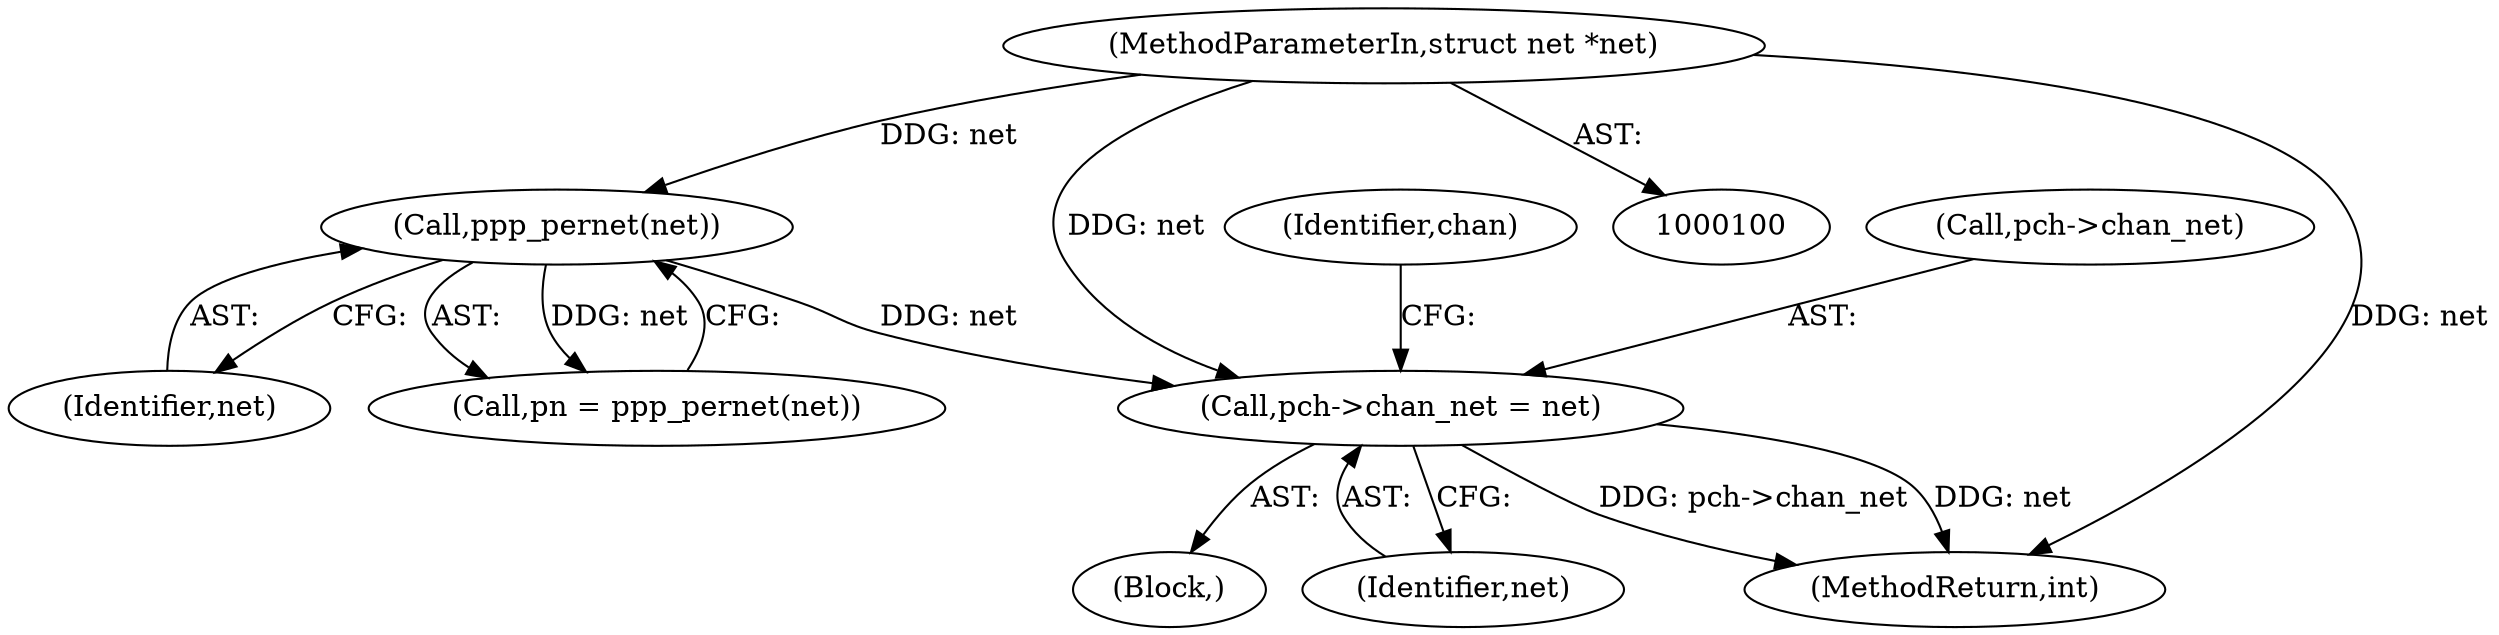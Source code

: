 digraph "1_linux_1f461dcdd296eecedaffffc6bae2bfa90bd7eb89@del" {
"1000132" [label="(Call,pch->chan_net = net)"];
"1000120" [label="(Call,ppp_pernet(net))"];
"1000101" [label="(MethodParameterIn,struct net *net)"];
"1000139" [label="(Identifier,chan)"];
"1000118" [label="(Call,pn = ppp_pernet(net))"];
"1000132" [label="(Call,pch->chan_net = net)"];
"1000120" [label="(Call,ppp_pernet(net))"];
"1000133" [label="(Call,pch->chan_net)"];
"1000136" [label="(Identifier,net)"];
"1000121" [label="(Identifier,net)"];
"1000101" [label="(MethodParameterIn,struct net *net)"];
"1000103" [label="(Block,)"];
"1000212" [label="(MethodReturn,int)"];
"1000132" -> "1000103"  [label="AST: "];
"1000132" -> "1000136"  [label="CFG: "];
"1000133" -> "1000132"  [label="AST: "];
"1000136" -> "1000132"  [label="AST: "];
"1000139" -> "1000132"  [label="CFG: "];
"1000132" -> "1000212"  [label="DDG: pch->chan_net"];
"1000132" -> "1000212"  [label="DDG: net"];
"1000120" -> "1000132"  [label="DDG: net"];
"1000101" -> "1000132"  [label="DDG: net"];
"1000120" -> "1000118"  [label="AST: "];
"1000120" -> "1000121"  [label="CFG: "];
"1000121" -> "1000120"  [label="AST: "];
"1000118" -> "1000120"  [label="CFG: "];
"1000120" -> "1000118"  [label="DDG: net"];
"1000101" -> "1000120"  [label="DDG: net"];
"1000101" -> "1000100"  [label="AST: "];
"1000101" -> "1000212"  [label="DDG: net"];
}
